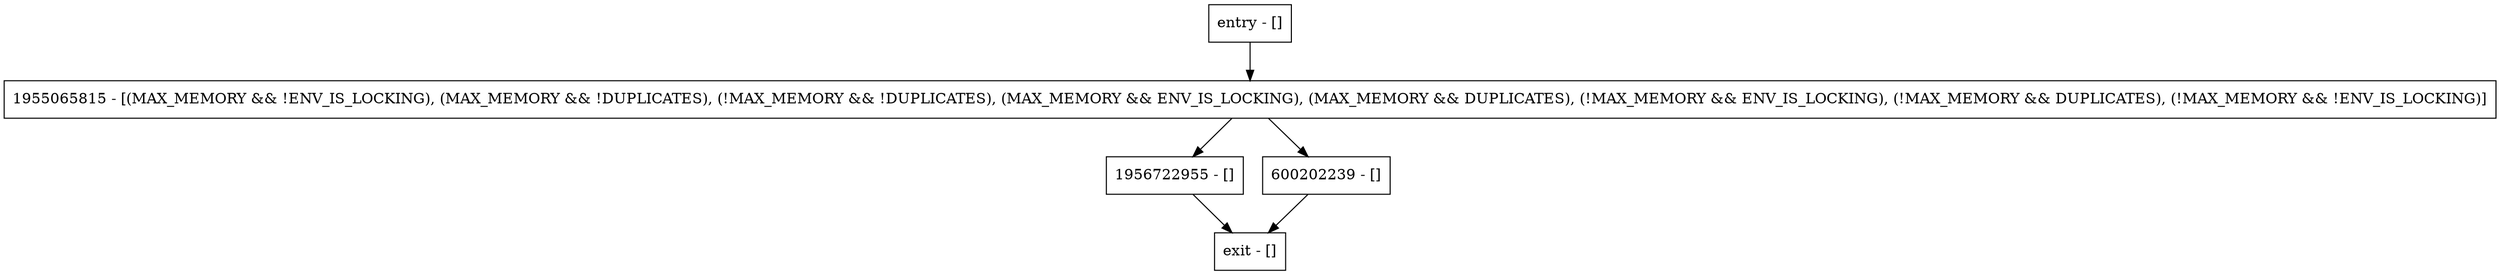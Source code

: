 digraph getDbType {
node [shape=record];
entry [label="entry - []"];
exit [label="exit - []"];
1956722955 [label="1956722955 - []"];
1955065815 [label="1955065815 - [(MAX_MEMORY && !ENV_IS_LOCKING), (MAX_MEMORY && !DUPLICATES), (!MAX_MEMORY && !DUPLICATES), (MAX_MEMORY && ENV_IS_LOCKING), (MAX_MEMORY && DUPLICATES), (!MAX_MEMORY && ENV_IS_LOCKING), (!MAX_MEMORY && DUPLICATES), (!MAX_MEMORY && !ENV_IS_LOCKING)]"];
600202239 [label="600202239 - []"];
entry;
exit;
entry -> 1955065815;
1956722955 -> exit;
1955065815 -> 1956722955;
1955065815 -> 600202239;
600202239 -> exit;
}

